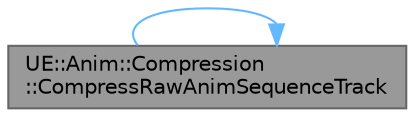 digraph "UE::Anim::Compression::CompressRawAnimSequenceTrack"
{
 // INTERACTIVE_SVG=YES
 // LATEX_PDF_SIZE
  bgcolor="transparent";
  edge [fontname=Helvetica,fontsize=10,labelfontname=Helvetica,labelfontsize=10];
  node [fontname=Helvetica,fontsize=10,shape=box,height=0.2,width=0.4];
  rankdir="LR";
  Node1 [id="Node000001",label="UE::Anim::Compression\l::CompressRawAnimSequenceTrack",height=0.2,width=0.4,color="gray40", fillcolor="grey60", style="filled", fontcolor="black",tooltip="Compress the provided track by checking for uniform key data according to the provided error metrics."];
  Node1 -> Node1 [id="edge1_Node000001_Node000001",color="steelblue1",style="solid",tooltip=" "];
}
